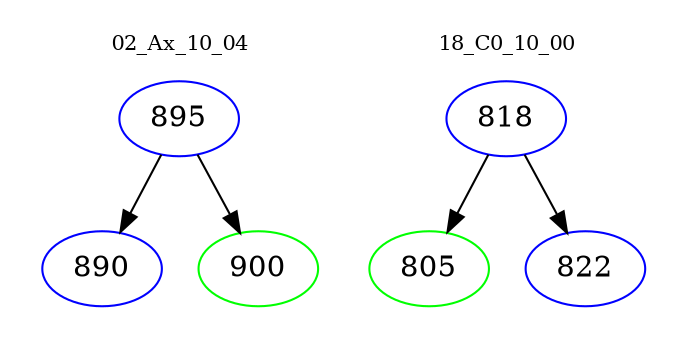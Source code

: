 digraph{
subgraph cluster_0 {
color = white
label = "02_Ax_10_04";
fontsize=10;
T0_895 [label="895", color="blue"]
T0_895 -> T0_890 [color="black"]
T0_890 [label="890", color="blue"]
T0_895 -> T0_900 [color="black"]
T0_900 [label="900", color="green"]
}
subgraph cluster_1 {
color = white
label = "18_C0_10_00";
fontsize=10;
T1_818 [label="818", color="blue"]
T1_818 -> T1_805 [color="black"]
T1_805 [label="805", color="green"]
T1_818 -> T1_822 [color="black"]
T1_822 [label="822", color="blue"]
}
}
